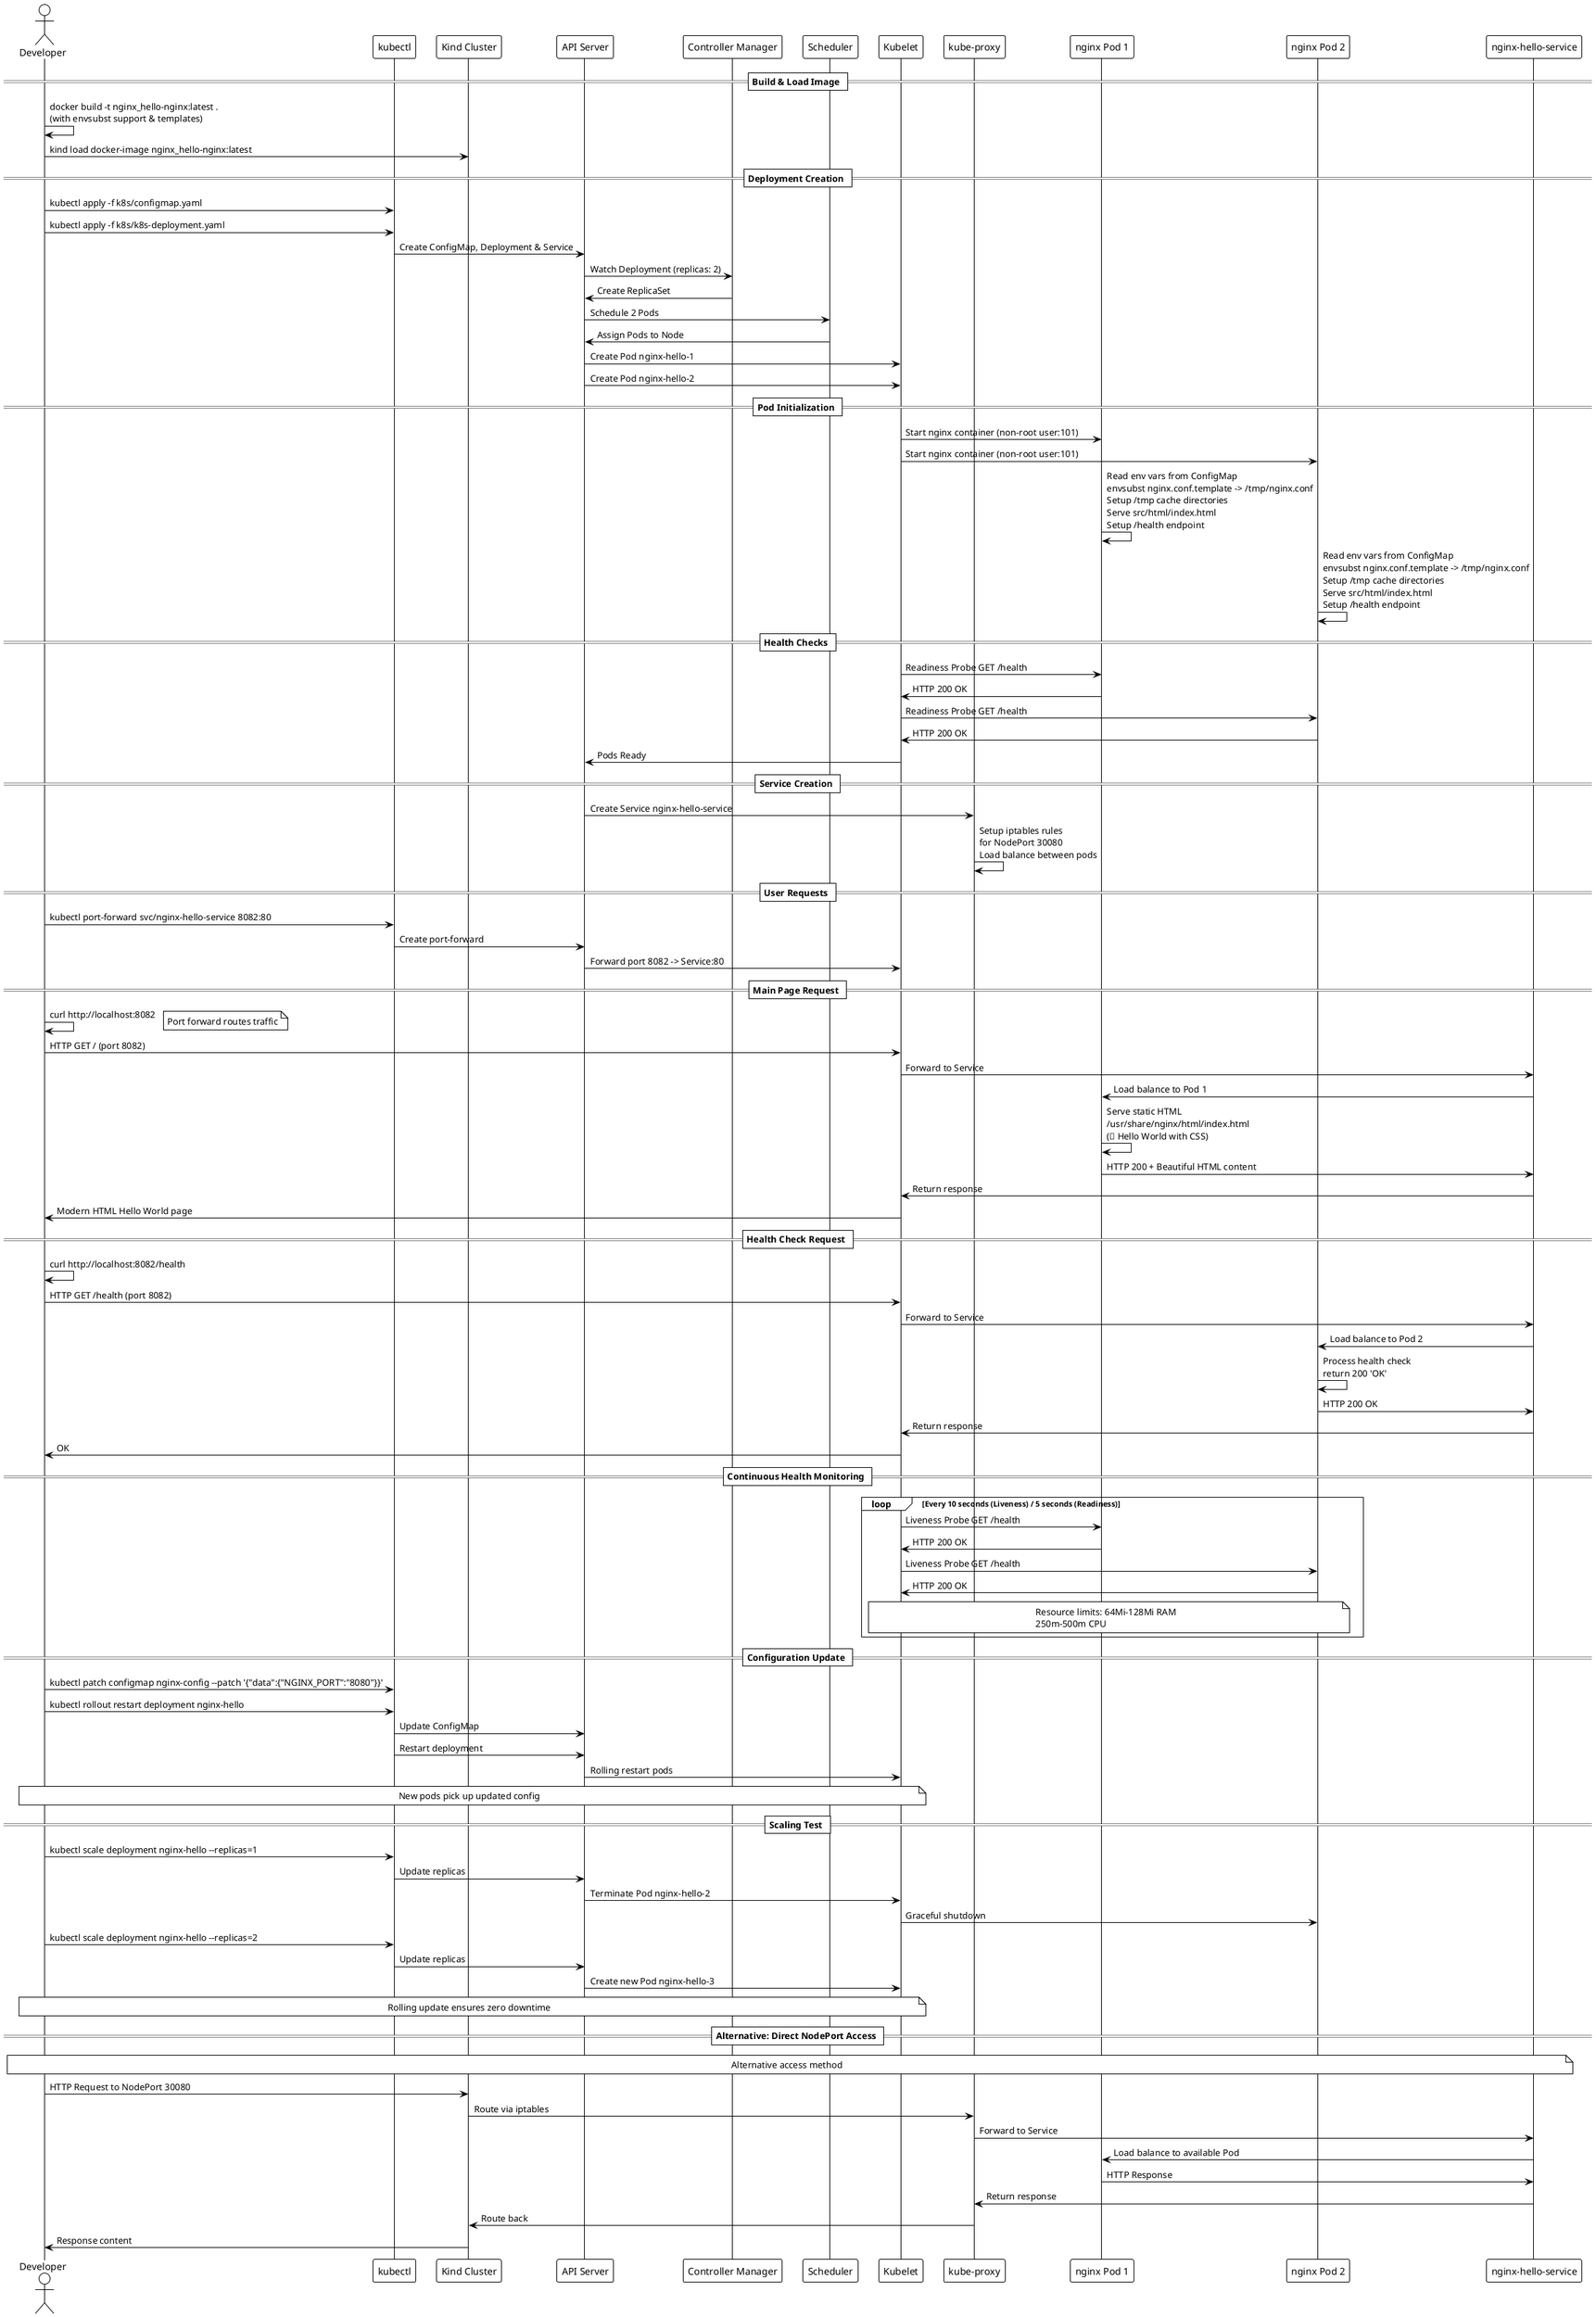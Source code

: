 @startuml Kubernetes Nginx Hello World Sequence (Enhanced)
!theme plain

actor Developer as D
participant "kubectl" as K
participant "Kind Cluster" as KC
participant "API Server" as API
participant "Controller Manager" as CM
participant "Scheduler" as S
participant "Kubelet" as KL
participant "kube-proxy" as KP
participant "nginx Pod 1" as NP1
participant "nginx Pod 2" as NP2
participant "nginx-hello-service" as SVC

== Build & Load Image ==
D -> D: docker build -t nginx_hello-nginx:latest .\n(with envsubst support & templates)
D -> KC: kind load docker-image nginx_hello-nginx:latest

== Deployment Creation ==
D -> K: kubectl apply -f k8s/configmap.yaml
D -> K: kubectl apply -f k8s/k8s-deployment.yaml
K -> API: Create ConfigMap, Deployment & Service
API -> CM: Watch Deployment (replicas: 2)
CM -> API: Create ReplicaSet
API -> S: Schedule 2 Pods
S -> API: Assign Pods to Node
API -> KL: Create Pod nginx-hello-1
API -> KL: Create Pod nginx-hello-2

== Pod Initialization ==
KL -> NP1: Start nginx container (non-root user:101)
KL -> NP2: Start nginx container (non-root user:101)
NP1 -> NP1: Read env vars from ConfigMap\nenvsubst nginx.conf.template -> /tmp/nginx.conf\nSetup /tmp cache directories\nServe src/html/index.html\nSetup /health endpoint
NP2 -> NP2: Read env vars from ConfigMap\nenvsubst nginx.conf.template -> /tmp/nginx.conf\nSetup /tmp cache directories\nServe src/html/index.html\nSetup /health endpoint

== Health Checks ==
KL -> NP1: Readiness Probe GET /health
NP1 -> KL: HTTP 200 OK
KL -> NP2: Readiness Probe GET /health  
NP2 -> KL: HTTP 200 OK
KL -> API: Pods Ready

== Service Creation ==
API -> KP: Create Service nginx-hello-service
KP -> KP: Setup iptables rules\nfor NodePort 30080\nLoad balance between pods

== User Requests ==
D -> K: kubectl port-forward svc/nginx-hello-service 8082:80
K -> API: Create port-forward
API -> KL: Forward port 8082 -> Service:80

== Main Page Request ==
D -> D: curl http://localhost:8082
note right: Port forward routes traffic
D -> KL: HTTP GET / (port 8082)
KL -> SVC: Forward to Service
SVC -> NP1: Load balance to Pod 1
NP1 -> NP1: Serve static HTML\n/usr/share/nginx/html/index.html\n(🎉 Hello World with CSS)
NP1 -> SVC: HTTP 200 + Beautiful HTML content
SVC -> KL: Return response
KL -> D: Modern HTML Hello World page

== Health Check Request ==
D -> D: curl http://localhost:8082/health
D -> KL: HTTP GET /health (port 8082)
KL -> SVC: Forward to Service
SVC -> NP2: Load balance to Pod 2
NP2 -> NP2: Process health check\nreturn 200 'OK'
NP2 -> SVC: HTTP 200 OK
SVC -> KL: Return response
KL -> D: OK

== Continuous Health Monitoring ==
loop Every 10 seconds (Liveness) / 5 seconds (Readiness)
    KL -> NP1: Liveness Probe GET /health
    NP1 -> KL: HTTP 200 OK
    KL -> NP2: Liveness Probe GET /health
    NP2 -> KL: HTTP 200 OK
    note over KL, NP2: Resource limits: 64Mi-128Mi RAM\n250m-500m CPU
end

== Configuration Update ==
D -> K: kubectl patch configmap nginx-config --patch '{"data":{"NGINX_PORT":"8080"}}'
D -> K: kubectl rollout restart deployment nginx-hello
K -> API: Update ConfigMap
K -> API: Restart deployment
API -> KL: Rolling restart pods
note over D, KL: New pods pick up updated config

== Scaling Test ==
D -> K: kubectl scale deployment nginx-hello --replicas=1
K -> API: Update replicas
API -> KL: Terminate Pod nginx-hello-2
KL -> NP2: Graceful shutdown
D -> K: kubectl scale deployment nginx-hello --replicas=2
K -> API: Update replicas
API -> KL: Create new Pod nginx-hello-3
note over D, KL: Rolling update ensures zero downtime

== Alternative: Direct NodePort Access ==
note over D, SVC: Alternative access method
D -> KC: HTTP Request to NodePort 30080
KC -> KP: Route via iptables
KP -> SVC: Forward to Service
SVC -> NP1: Load balance to available Pod
NP1 -> SVC: HTTP Response
SVC -> KP: Return response
KP -> KC: Route back
KC -> D: Response content

@enduml